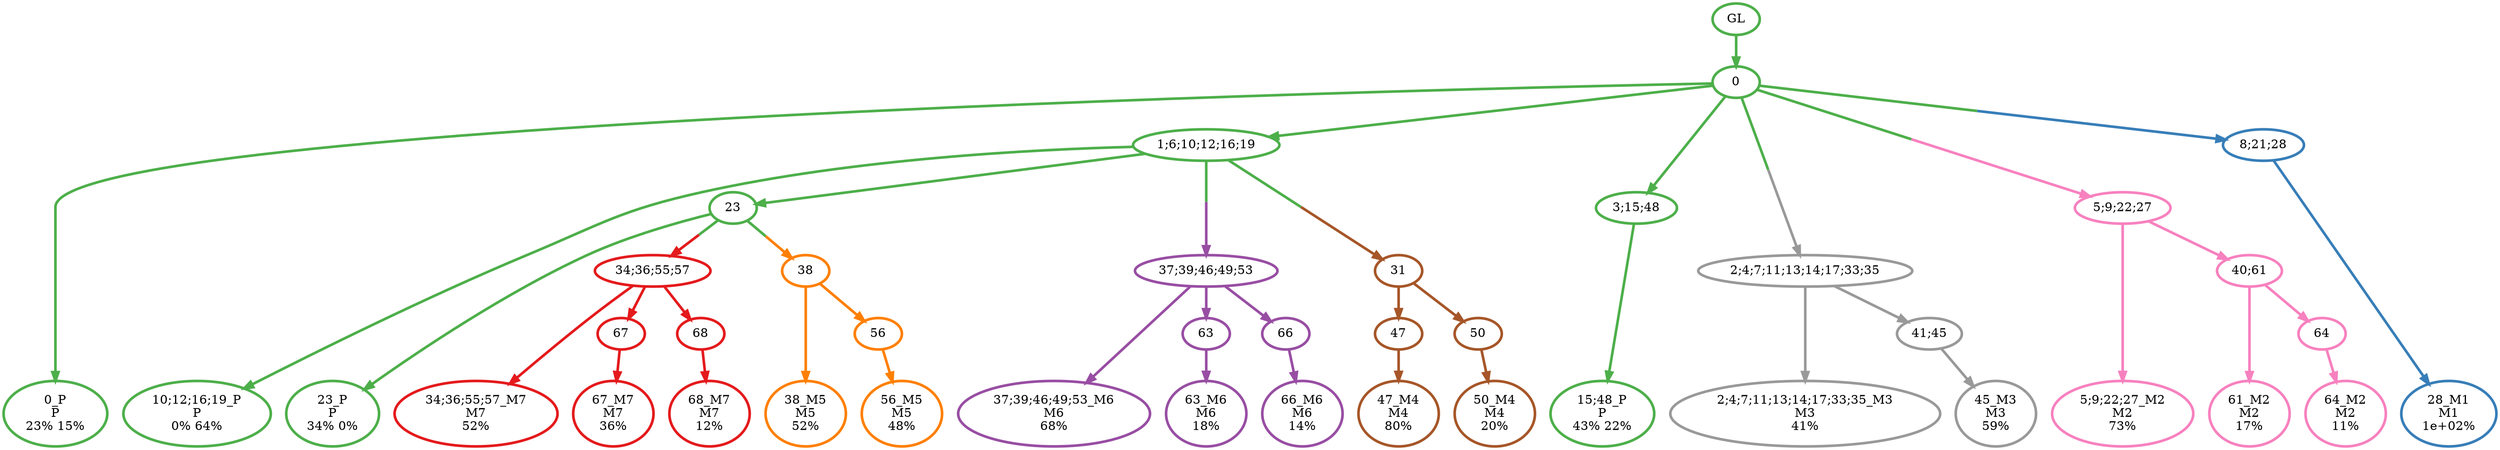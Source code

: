 digraph T {
	{
		rank=same
		39 [penwidth=3,colorscheme=set19,color=3,label="0_P\nP\n23% 15%"]
		37 [penwidth=3,colorscheme=set19,color=3,label="10;12;16;19_P\nP\n0% 64%"]
		35 [penwidth=3,colorscheme=set19,color=3,label="23_P\nP\n34% 0%"]
		33 [penwidth=3,colorscheme=set19,color=3,label="15;48_P\nP\n43% 22%"]
		32 [penwidth=3,colorscheme=set19,color=2,label="28_M1\nM1\n1e+02%"]
		31 [penwidth=3,colorscheme=set19,color=8,label="5;9;22;27_M2\nM2\n73%"]
		29 [penwidth=3,colorscheme=set19,color=8,label="61_M2\nM2\n17%"]
		27 [penwidth=3,colorscheme=set19,color=8,label="64_M2\nM2\n11%"]
		26 [penwidth=3,colorscheme=set19,color=9,label="2;4;7;11;13;14;17;33;35_M3\nM3\n41%"]
		24 [penwidth=3,colorscheme=set19,color=9,label="45_M3\nM3\n59%"]
		22 [penwidth=3,colorscheme=set19,color=7,label="47_M4\nM4\n80%"]
		20 [penwidth=3,colorscheme=set19,color=7,label="50_M4\nM4\n20%"]
		19 [penwidth=3,colorscheme=set19,color=5,label="38_M5\nM5\n52%"]
		17 [penwidth=3,colorscheme=set19,color=5,label="56_M5\nM5\n48%"]
		16 [penwidth=3,colorscheme=set19,color=4,label="37;39;46;49;53_M6\nM6\n68%"]
		14 [penwidth=3,colorscheme=set19,color=4,label="63_M6\nM6\n18%"]
		12 [penwidth=3,colorscheme=set19,color=4,label="66_M6\nM6\n14%"]
		11 [penwidth=3,colorscheme=set19,color=1,label="34;36;55;57_M7\nM7\n52%"]
		9 [penwidth=3,colorscheme=set19,color=1,label="67_M7\nM7\n36%"]
		7 [penwidth=3,colorscheme=set19,color=1,label="68_M7\nM7\n12%"]
	}
	41 [penwidth=3,colorscheme=set19,color=3,label="GL"]
	40 [penwidth=3,colorscheme=set19,color=3,label="0"]
	38 [penwidth=3,colorscheme=set19,color=3,label="1;6;10;12;16;19"]
	36 [penwidth=3,colorscheme=set19,color=3,label="23"]
	34 [penwidth=3,colorscheme=set19,color=3,label="3;15;48"]
	30 [penwidth=3,colorscheme=set19,color=8,label="40;61"]
	28 [penwidth=3,colorscheme=set19,color=8,label="64"]
	25 [penwidth=3,colorscheme=set19,color=9,label="41;45"]
	23 [penwidth=3,colorscheme=set19,color=7,label="47"]
	21 [penwidth=3,colorscheme=set19,color=7,label="50"]
	18 [penwidth=3,colorscheme=set19,color=5,label="56"]
	15 [penwidth=3,colorscheme=set19,color=4,label="63"]
	13 [penwidth=3,colorscheme=set19,color=4,label="66"]
	10 [penwidth=3,colorscheme=set19,color=1,label="67"]
	8 [penwidth=3,colorscheme=set19,color=1,label="68"]
	6 [penwidth=3,colorscheme=set19,color=1,label="34;36;55;57"]
	5 [penwidth=3,colorscheme=set19,color=4,label="37;39;46;49;53"]
	4 [penwidth=3,colorscheme=set19,color=5,label="38"]
	3 [penwidth=3,colorscheme=set19,color=7,label="31"]
	2 [penwidth=3,colorscheme=set19,color=9,label="2;4;7;11;13;14;17;33;35"]
	1 [penwidth=3,colorscheme=set19,color=8,label="5;9;22;27"]
	0 [penwidth=3,colorscheme=set19,color=2,label="8;21;28"]
	41 -> 40 [penwidth=3,colorscheme=set19,color=3]
	40 -> 39 [penwidth=3,colorscheme=set19,color=3]
	40 -> 34 [penwidth=3,colorscheme=set19,color=3]
	40 -> 38 [penwidth=3,colorscheme=set19,color=3]
	40 -> 2 [penwidth=3,colorscheme=set19,color="3;0.5:9"]
	40 -> 1 [penwidth=3,colorscheme=set19,color="3;0.5:8"]
	40 -> 0 [penwidth=3,colorscheme=set19,color="3;0.5:2"]
	38 -> 37 [penwidth=3,colorscheme=set19,color=3]
	38 -> 36 [penwidth=3,colorscheme=set19,color=3]
	38 -> 5 [penwidth=3,colorscheme=set19,color="3;0.5:4"]
	38 -> 3 [penwidth=3,colorscheme=set19,color="3;0.5:7"]
	36 -> 35 [penwidth=3,colorscheme=set19,color=3]
	36 -> 6 [penwidth=3,colorscheme=set19,color="3;0.5:1"]
	36 -> 4 [penwidth=3,colorscheme=set19,color="3;0.5:5"]
	34 -> 33 [penwidth=3,colorscheme=set19,color=3]
	30 -> 29 [penwidth=3,colorscheme=set19,color=8]
	30 -> 28 [penwidth=3,colorscheme=set19,color=8]
	28 -> 27 [penwidth=3,colorscheme=set19,color=8]
	25 -> 24 [penwidth=3,colorscheme=set19,color=9]
	23 -> 22 [penwidth=3,colorscheme=set19,color=7]
	21 -> 20 [penwidth=3,colorscheme=set19,color=7]
	18 -> 17 [penwidth=3,colorscheme=set19,color=5]
	15 -> 14 [penwidth=3,colorscheme=set19,color=4]
	13 -> 12 [penwidth=3,colorscheme=set19,color=4]
	10 -> 9 [penwidth=3,colorscheme=set19,color=1]
	8 -> 7 [penwidth=3,colorscheme=set19,color=1]
	6 -> 11 [penwidth=3,colorscheme=set19,color=1]
	6 -> 10 [penwidth=3,colorscheme=set19,color=1]
	6 -> 8 [penwidth=3,colorscheme=set19,color=1]
	5 -> 16 [penwidth=3,colorscheme=set19,color=4]
	5 -> 15 [penwidth=3,colorscheme=set19,color=4]
	5 -> 13 [penwidth=3,colorscheme=set19,color=4]
	4 -> 19 [penwidth=3,colorscheme=set19,color=5]
	4 -> 18 [penwidth=3,colorscheme=set19,color=5]
	3 -> 23 [penwidth=3,colorscheme=set19,color=7]
	3 -> 21 [penwidth=3,colorscheme=set19,color=7]
	2 -> 26 [penwidth=3,colorscheme=set19,color=9]
	2 -> 25 [penwidth=3,colorscheme=set19,color=9]
	1 -> 31 [penwidth=3,colorscheme=set19,color=8]
	1 -> 30 [penwidth=3,colorscheme=set19,color=8]
	0 -> 32 [penwidth=3,colorscheme=set19,color=2]
}
